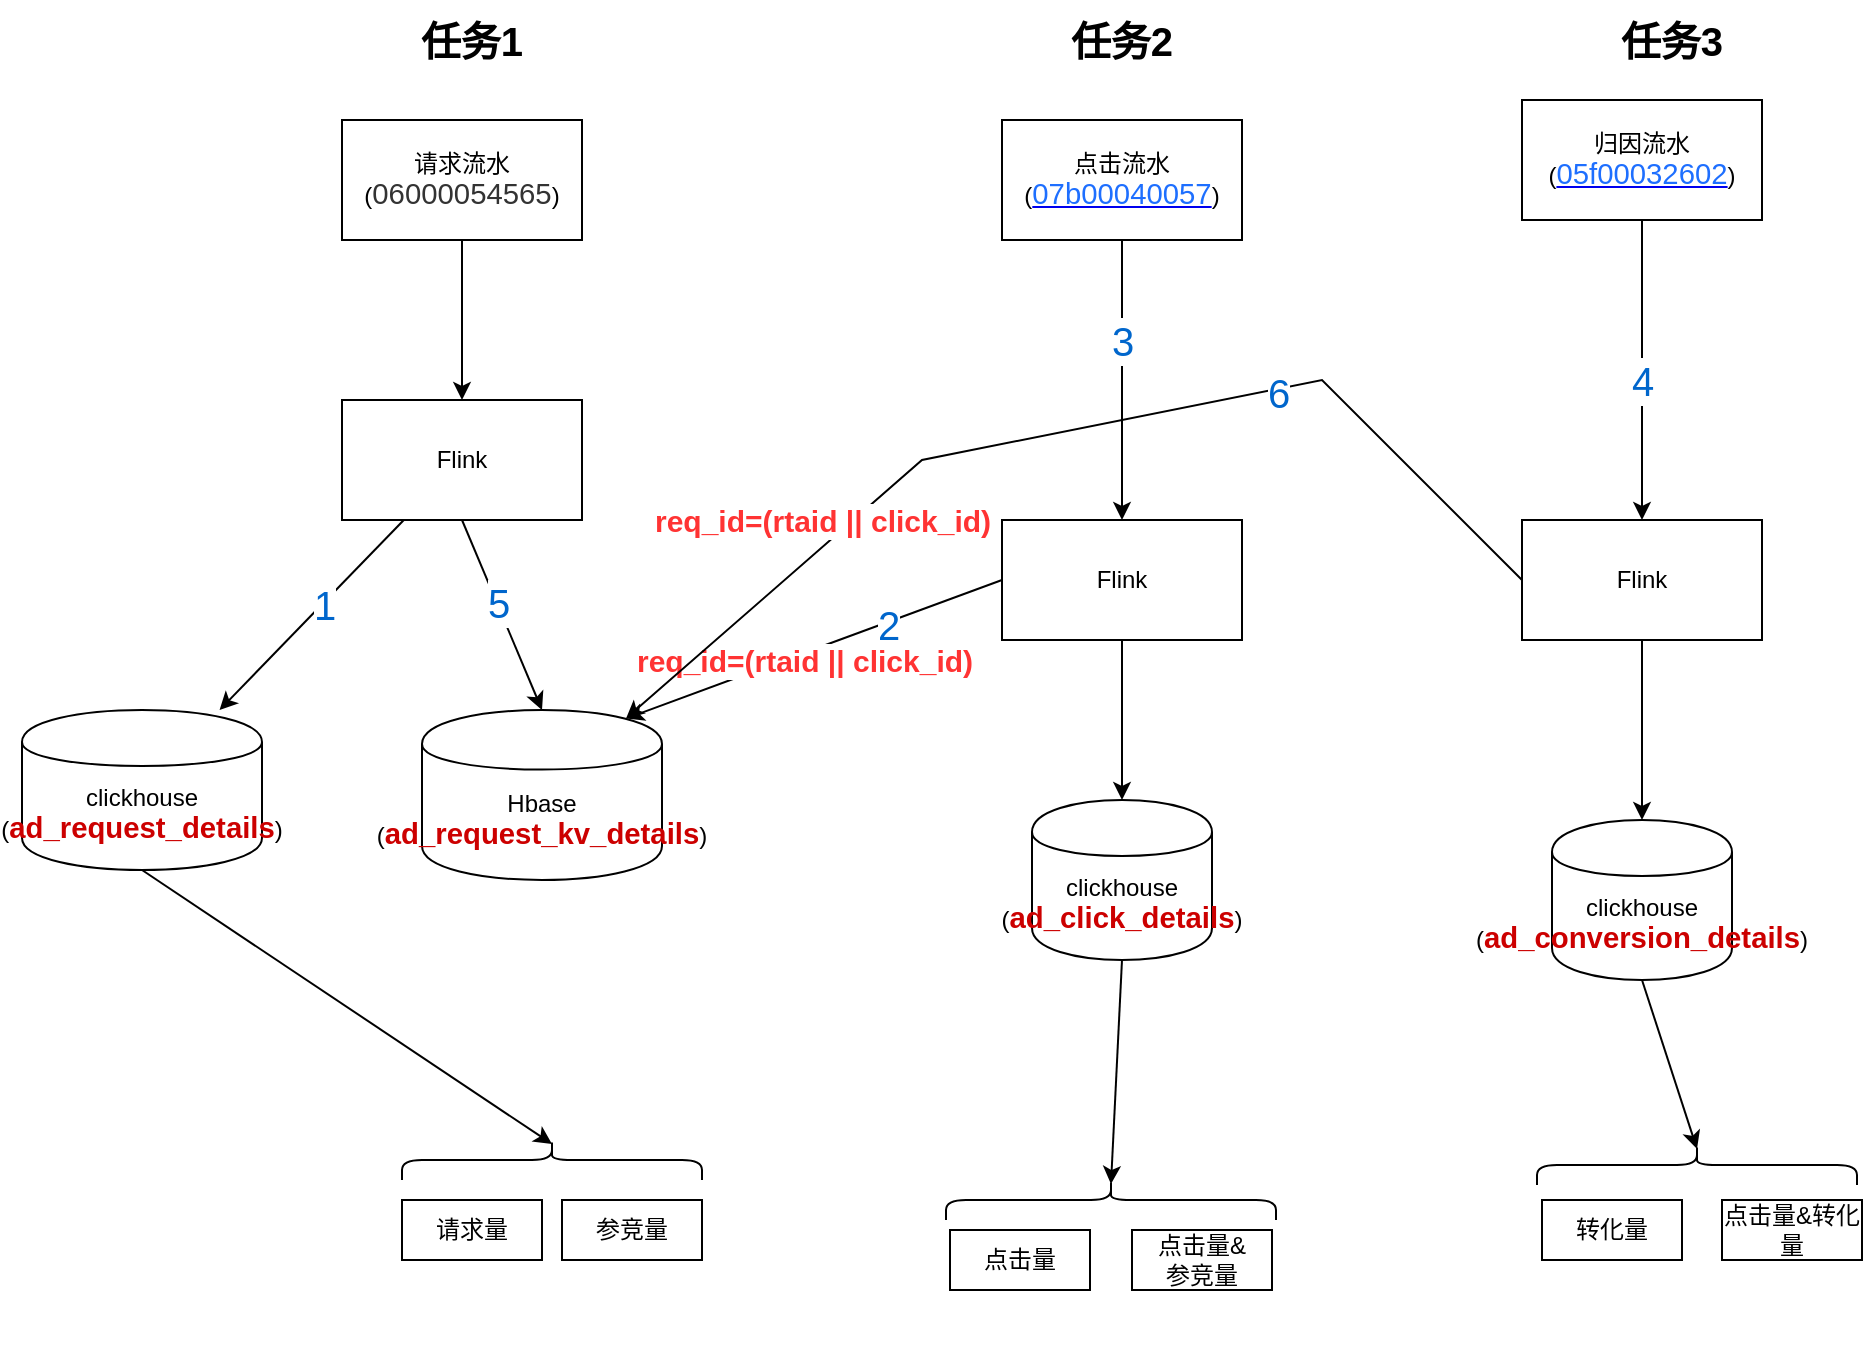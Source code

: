 <mxfile version="14.9.2" type="github">
  <diagram id="iQF0Pr7U5uNDkvqILNWq" name="Page-1">
    <mxGraphModel dx="2082" dy="811" grid="1" gridSize="10" guides="1" tooltips="1" connect="1" arrows="1" fold="1" page="1" pageScale="1" pageWidth="827" pageHeight="1169" math="0" shadow="0">
      <root>
        <mxCell id="0" />
        <mxCell id="1" parent="0" />
        <mxCell id="x6H9ynXe-cWg_2qDPyPu-1" value="&lt;b&gt;&lt;font style=&quot;font-size: 20px&quot;&gt;任务1&lt;/font&gt;&lt;/b&gt;" style="text;html=1;strokeColor=none;fillColor=none;align=center;verticalAlign=middle;whiteSpace=wrap;rounded=0;" parent="1" vertex="1">
          <mxGeometry x="110" y="110" width="130" height="40" as="geometry" />
        </mxCell>
        <mxCell id="x6H9ynXe-cWg_2qDPyPu-4" value="" style="edgeStyle=orthogonalEdgeStyle;rounded=0;orthogonalLoop=1;jettySize=auto;html=1;" parent="1" source="x6H9ynXe-cWg_2qDPyPu-2" target="x6H9ynXe-cWg_2qDPyPu-3" edge="1">
          <mxGeometry relative="1" as="geometry" />
        </mxCell>
        <mxCell id="x6H9ynXe-cWg_2qDPyPu-2" value="请求流水&lt;br&gt;(&lt;span style=&quot;background-color: transparent ; color: rgb(51 , 51 , 51) ; font-family: , &amp;#34;helvetica neue&amp;#34; , &amp;#34;helvetica&amp;#34; , &amp;#34;pingfang sc&amp;#34; , &amp;#34;microsoft yahei&amp;#34; , &amp;#34;source han sans sc&amp;#34; , &amp;#34;noto sans cjk sc&amp;#34; , &amp;#34;wenquanyi micro hei&amp;#34; , sans-serif ; font-size: 11pt ; letter-spacing: 0pt ; text-align: left&quot;&gt;06000054565&lt;/span&gt;)" style="rounded=0;whiteSpace=wrap;html=1;" parent="1" vertex="1">
          <mxGeometry x="110" y="170" width="120" height="60" as="geometry" />
        </mxCell>
        <mxCell id="x6H9ynXe-cWg_2qDPyPu-8" value="" style="rounded=0;orthogonalLoop=1;jettySize=auto;html=1;" parent="1" source="x6H9ynXe-cWg_2qDPyPu-3" target="x6H9ynXe-cWg_2qDPyPu-7" edge="1">
          <mxGeometry relative="1" as="geometry" />
        </mxCell>
        <mxCell id="x6H9ynXe-cWg_2qDPyPu-60" value="&lt;font style=&quot;font-size: 20px&quot; color=&quot;#0066cc&quot;&gt;1&lt;/font&gt;" style="edgeLabel;html=1;align=center;verticalAlign=middle;resizable=0;points=[];" parent="x6H9ynXe-cWg_2qDPyPu-8" vertex="1" connectable="0">
          <mxGeometry x="-0.133" relative="1" as="geometry">
            <mxPoint as="offset" />
          </mxGeometry>
        </mxCell>
        <mxCell id="x6H9ynXe-cWg_2qDPyPu-3" value="Flink" style="whiteSpace=wrap;html=1;rounded=0;" parent="1" vertex="1">
          <mxGeometry x="110" y="310" width="120" height="60" as="geometry" />
        </mxCell>
        <mxCell id="x6H9ynXe-cWg_2qDPyPu-7" value="clickhouse&lt;br&gt;(&lt;span style=&quot;background-color: transparent ; color: rgb(204 , 0 , 0) ; font-family: , &amp;#34;helvetica neue&amp;#34; , &amp;#34;helvetica&amp;#34; , &amp;#34;pingfang sc&amp;#34; , &amp;#34;microsoft yahei&amp;#34; , &amp;#34;source han sans sc&amp;#34; , &amp;#34;noto sans cjk sc&amp;#34; , &amp;#34;wenquanyi micro hei&amp;#34; , sans-serif ; font-size: 11pt ; font-weight: 700 ; letter-spacing: 0pt ; text-align: left&quot;&gt;ad_request_details&lt;/span&gt;)" style="shape=cylinder;whiteSpace=wrap;html=1;boundedLbl=1;backgroundOutline=1;rounded=0;" parent="1" vertex="1">
          <mxGeometry x="-50" y="465" width="120" height="80" as="geometry" />
        </mxCell>
        <mxCell id="x6H9ynXe-cWg_2qDPyPu-22" value="&lt;b&gt;&lt;font style=&quot;font-size: 20px&quot;&gt;任务2&lt;/font&gt;&lt;/b&gt;" style="text;html=1;strokeColor=none;fillColor=none;align=center;verticalAlign=middle;whiteSpace=wrap;rounded=0;" parent="1" vertex="1">
          <mxGeometry x="435" y="110" width="130" height="40" as="geometry" />
        </mxCell>
        <mxCell id="x6H9ynXe-cWg_2qDPyPu-23" value="点击流水&lt;br&gt;(&lt;a href=&quot;http://atta.pcg.com/#/dataManage/myData/attaIdDetail?attaid=07b00040057&quot; style=&quot;text-align: left&quot;&gt;&lt;span style=&quot;font-size: 11pt ; font-family: , &amp;#34;helvetica neue&amp;#34; , &amp;#34;helvetica&amp;#34; , &amp;#34;pingfang sc&amp;#34; , &amp;#34;microsoft yahei&amp;#34; , &amp;#34;source han sans sc&amp;#34; , &amp;#34;noto sans cjk sc&amp;#34; , &amp;#34;wenquanyi micro hei&amp;#34; , sans-serif ; color: rgb(30 , 111 , 255) ; background: transparent ; letter-spacing: 0pt ; vertical-align: baseline&quot;&gt;07b00040057&lt;/span&gt;&lt;/a&gt;)" style="rounded=0;whiteSpace=wrap;html=1;" parent="1" vertex="1">
          <mxGeometry x="440" y="170" width="120" height="60" as="geometry" />
        </mxCell>
        <mxCell id="x6H9ynXe-cWg_2qDPyPu-24" value="归因流水&lt;br&gt;(&lt;a href=&quot;http://atta.pcg.com/#/dataManage/myData/attaIdDetail?attaid=05f00032602&quot; style=&quot;text-align: left&quot;&gt;&lt;span style=&quot;font-size: 11pt ; font-family: , &amp;#34;helvetica neue&amp;#34; , &amp;#34;helvetica&amp;#34; , &amp;#34;pingfang sc&amp;#34; , &amp;#34;microsoft yahei&amp;#34; , &amp;#34;source han sans sc&amp;#34; , &amp;#34;noto sans cjk sc&amp;#34; , &amp;#34;wenquanyi micro hei&amp;#34; , sans-serif ; color: rgb(30 , 111 , 255) ; background: transparent ; letter-spacing: 0pt ; vertical-align: baseline&quot;&gt;05f00032602&lt;/span&gt;&lt;/a&gt;)" style="rounded=0;whiteSpace=wrap;html=1;" parent="1" vertex="1">
          <mxGeometry x="700" y="160" width="120" height="60" as="geometry" />
        </mxCell>
        <mxCell id="x6H9ynXe-cWg_2qDPyPu-33" value="" style="edgeStyle=orthogonalEdgeStyle;rounded=0;orthogonalLoop=1;jettySize=auto;html=1;" parent="1" source="x6H9ynXe-cWg_2qDPyPu-25" target="x6H9ynXe-cWg_2qDPyPu-32" edge="1">
          <mxGeometry relative="1" as="geometry" />
        </mxCell>
        <mxCell id="x6H9ynXe-cWg_2qDPyPu-25" value="Flink" style="whiteSpace=wrap;html=1;rounded=0;" parent="1" vertex="1">
          <mxGeometry x="440" y="370" width="120" height="60" as="geometry" />
        </mxCell>
        <mxCell id="x6H9ynXe-cWg_2qDPyPu-26" value="" style="edgeStyle=orthogonalEdgeStyle;rounded=0;orthogonalLoop=1;jettySize=auto;html=1;exitX=0.5;exitY=1;exitDx=0;exitDy=0;entryX=0.5;entryY=0;entryDx=0;entryDy=0;" parent="1" source="x6H9ynXe-cWg_2qDPyPu-23" target="x6H9ynXe-cWg_2qDPyPu-25" edge="1">
          <mxGeometry relative="1" as="geometry">
            <mxPoint x="180" y="240" as="sourcePoint" />
            <mxPoint x="180" y="320" as="targetPoint" />
          </mxGeometry>
        </mxCell>
        <mxCell id="x6H9ynXe-cWg_2qDPyPu-63" value="&lt;font style=&quot;font-size: 20px&quot; color=&quot;#0066cc&quot;&gt;3&lt;/font&gt;" style="edgeLabel;html=1;align=center;verticalAlign=middle;resizable=0;points=[];" parent="x6H9ynXe-cWg_2qDPyPu-26" vertex="1" connectable="0">
          <mxGeometry x="-0.735" y="-3" relative="1" as="geometry">
            <mxPoint x="3" y="31" as="offset" />
          </mxGeometry>
        </mxCell>
        <mxCell id="x6H9ynXe-cWg_2qDPyPu-27" value="" style="edgeStyle=orthogonalEdgeStyle;rounded=0;orthogonalLoop=1;jettySize=auto;html=1;exitX=0.5;exitY=1;exitDx=0;exitDy=0;" parent="1" source="x6H9ynXe-cWg_2qDPyPu-24" edge="1">
          <mxGeometry relative="1" as="geometry">
            <mxPoint x="424" y="240" as="sourcePoint" />
            <mxPoint x="760" y="370" as="targetPoint" />
          </mxGeometry>
        </mxCell>
        <mxCell id="x6H9ynXe-cWg_2qDPyPu-64" value="&lt;font style=&quot;font-size: 20px&quot; color=&quot;#0066cc&quot;&gt;4&lt;/font&gt;" style="edgeLabel;html=1;align=center;verticalAlign=middle;resizable=0;points=[];" parent="x6H9ynXe-cWg_2qDPyPu-27" vertex="1" connectable="0">
          <mxGeometry x="-0.748" y="-3" relative="1" as="geometry">
            <mxPoint x="3" y="61" as="offset" />
          </mxGeometry>
        </mxCell>
        <mxCell id="x6H9ynXe-cWg_2qDPyPu-29" value="" style="rounded=0;orthogonalLoop=1;jettySize=auto;html=1;exitX=0;exitY=0.5;exitDx=0;exitDy=0;entryX=0.85;entryY=0.05;entryDx=0;entryDy=0;entryPerimeter=0;" parent="1" source="x6H9ynXe-cWg_2qDPyPu-25" target="COIN9U5ztWVn_gZxnjqg-1" edge="1">
          <mxGeometry relative="1" as="geometry">
            <mxPoint x="430" y="390" as="sourcePoint" />
            <mxPoint x="180" y="470" as="targetPoint" />
          </mxGeometry>
        </mxCell>
        <mxCell id="x6H9ynXe-cWg_2qDPyPu-30" value="&lt;b&gt;&lt;font style=&quot;font-size: 15px&quot; color=&quot;#ff3333&quot;&gt;req_id=(rtaid || click_id)&lt;/font&gt;&lt;/b&gt;" style="edgeLabel;html=1;align=center;verticalAlign=middle;resizable=0;points=[];" parent="x6H9ynXe-cWg_2qDPyPu-29" vertex="1" connectable="0">
          <mxGeometry x="0.041" y="-2" relative="1" as="geometry">
            <mxPoint y="6" as="offset" />
          </mxGeometry>
        </mxCell>
        <mxCell id="x6H9ynXe-cWg_2qDPyPu-61" value="&lt;font style=&quot;font-size: 20px&quot;&gt;&lt;font color=&quot;#0066cc&quot;&gt;2&lt;/font&gt;&lt;br&gt;&lt;/font&gt;" style="edgeLabel;html=1;align=center;verticalAlign=middle;resizable=0;points=[];" parent="x6H9ynXe-cWg_2qDPyPu-29" vertex="1" connectable="0">
          <mxGeometry x="-0.392" y="1" relative="1" as="geometry">
            <mxPoint as="offset" />
          </mxGeometry>
        </mxCell>
        <mxCell id="x6H9ynXe-cWg_2qDPyPu-32" value="clickhouse&lt;br&gt;&lt;div style=&quot;text-align: left&quot;&gt;&lt;span&gt;(&lt;/span&gt;&lt;span style=&quot;background-color: transparent ; color: rgb(204 , 0 , 0) ; font-family: , &amp;#34;helvetica neue&amp;#34; , &amp;#34;helvetica&amp;#34; , &amp;#34;pingfang sc&amp;#34; , &amp;#34;microsoft yahei&amp;#34; , &amp;#34;source han sans sc&amp;#34; , &amp;#34;noto sans cjk sc&amp;#34; , &amp;#34;wenquanyi micro hei&amp;#34; , sans-serif ; font-size: 11pt ; font-weight: 700 ; letter-spacing: 0pt&quot;&gt;ad_click_details&lt;/span&gt;&lt;span&gt;)&lt;/span&gt;&lt;/div&gt;" style="shape=cylinder;whiteSpace=wrap;html=1;boundedLbl=1;backgroundOutline=1;rounded=0;" parent="1" vertex="1">
          <mxGeometry x="455" y="510" width="90" height="80" as="geometry" />
        </mxCell>
        <mxCell id="x6H9ynXe-cWg_2qDPyPu-56" value="" style="group" parent="1" vertex="1" connectable="0">
          <mxGeometry x="140" y="680" width="150" height="60" as="geometry" />
        </mxCell>
        <mxCell id="x6H9ynXe-cWg_2qDPyPu-47" value="请求量" style="rounded=0;whiteSpace=wrap;html=1;" parent="x6H9ynXe-cWg_2qDPyPu-56" vertex="1">
          <mxGeometry y="30" width="70" height="30" as="geometry" />
        </mxCell>
        <mxCell id="x6H9ynXe-cWg_2qDPyPu-48" value="参竞量" style="rounded=0;whiteSpace=wrap;html=1;" parent="x6H9ynXe-cWg_2qDPyPu-56" vertex="1">
          <mxGeometry x="80" y="30" width="70" height="30" as="geometry" />
        </mxCell>
        <mxCell id="x6H9ynXe-cWg_2qDPyPu-54" value="" style="shape=curlyBracket;whiteSpace=wrap;html=1;rounded=1;flipH=1;rotation=-90;" parent="x6H9ynXe-cWg_2qDPyPu-56" vertex="1">
          <mxGeometry x="65" y="-65" width="20" height="150" as="geometry" />
        </mxCell>
        <mxCell id="x6H9ynXe-cWg_2qDPyPu-57" value="" style="group" parent="1" vertex="1" connectable="0">
          <mxGeometry x="340" y="695" width="341" height="97.5" as="geometry" />
        </mxCell>
        <mxCell id="COIN9U5ztWVn_gZxnjqg-11" value="" style="group" vertex="1" connectable="0" parent="x6H9ynXe-cWg_2qDPyPu-57">
          <mxGeometry x="74" y="30" width="161" height="30" as="geometry" />
        </mxCell>
        <mxCell id="x6H9ynXe-cWg_2qDPyPu-50" value="点击量" style="rounded=0;whiteSpace=wrap;html=1;" parent="COIN9U5ztWVn_gZxnjqg-11" vertex="1">
          <mxGeometry width="70" height="30" as="geometry" />
        </mxCell>
        <mxCell id="x6H9ynXe-cWg_2qDPyPu-51" value="点击量&amp;amp;&lt;br&gt;参竞量" style="rounded=0;whiteSpace=wrap;html=1;" parent="COIN9U5ztWVn_gZxnjqg-11" vertex="1">
          <mxGeometry x="91" width="70" height="30" as="geometry" />
        </mxCell>
        <mxCell id="COIN9U5ztWVn_gZxnjqg-7" value="" style="shape=curlyBracket;whiteSpace=wrap;html=1;rounded=1;flipH=1;rotation=-90;" vertex="1" parent="x6H9ynXe-cWg_2qDPyPu-57">
          <mxGeometry x="144.5" y="-67.5" width="20" height="165" as="geometry" />
        </mxCell>
        <mxCell id="x6H9ynXe-cWg_2qDPyPu-58" value="" style="rounded=0;orthogonalLoop=1;jettySize=auto;html=1;entryX=0.1;entryY=0.5;entryDx=0;entryDy=0;entryPerimeter=0;exitX=0.5;exitY=1;exitDx=0;exitDy=0;" parent="1" source="x6H9ynXe-cWg_2qDPyPu-7" target="x6H9ynXe-cWg_2qDPyPu-54" edge="1">
          <mxGeometry relative="1" as="geometry">
            <mxPoint x="180" y="380" as="sourcePoint" />
            <mxPoint x="180" y="470" as="targetPoint" />
          </mxGeometry>
        </mxCell>
        <mxCell id="x6H9ynXe-cWg_2qDPyPu-59" value="" style="rounded=0;orthogonalLoop=1;jettySize=auto;html=1;entryX=0.1;entryY=0.5;entryDx=0;entryDy=0;entryPerimeter=0;exitX=0.5;exitY=1;exitDx=0;exitDy=0;" parent="1" source="x6H9ynXe-cWg_2qDPyPu-32" target="COIN9U5ztWVn_gZxnjqg-7" edge="1">
          <mxGeometry relative="1" as="geometry">
            <mxPoint x="180" y="550" as="sourcePoint" />
            <mxPoint x="508.75" y="697" as="targetPoint" />
          </mxGeometry>
        </mxCell>
        <mxCell id="COIN9U5ztWVn_gZxnjqg-1" value="Hbase&lt;br&gt;(&lt;span style=&quot;color: rgb(204 , 0 , 0) ; font-size: 14.667px ; font-weight: 700 ; text-align: left&quot;&gt;ad_request_kv_details&lt;/span&gt;)" style="shape=cylinder;whiteSpace=wrap;html=1;boundedLbl=1;backgroundOutline=1;rounded=0;" vertex="1" parent="1">
          <mxGeometry x="150" y="465" width="120" height="85" as="geometry" />
        </mxCell>
        <mxCell id="COIN9U5ztWVn_gZxnjqg-2" value="" style="rounded=0;orthogonalLoop=1;jettySize=auto;html=1;exitX=0.5;exitY=1;exitDx=0;exitDy=0;entryX=0.5;entryY=0;entryDx=0;entryDy=0;" edge="1" parent="1" source="x6H9ynXe-cWg_2qDPyPu-3" target="COIN9U5ztWVn_gZxnjqg-1">
          <mxGeometry relative="1" as="geometry">
            <mxPoint x="180" y="380" as="sourcePoint" />
            <mxPoint x="180" y="470" as="targetPoint" />
          </mxGeometry>
        </mxCell>
        <mxCell id="COIN9U5ztWVn_gZxnjqg-3" value="&lt;font style=&quot;font-size: 20px&quot; color=&quot;#0066cc&quot;&gt;5&lt;/font&gt;" style="edgeLabel;html=1;align=center;verticalAlign=middle;resizable=0;points=[];" vertex="1" connectable="0" parent="COIN9U5ztWVn_gZxnjqg-2">
          <mxGeometry x="-0.133" relative="1" as="geometry">
            <mxPoint as="offset" />
          </mxGeometry>
        </mxCell>
        <mxCell id="COIN9U5ztWVn_gZxnjqg-4" value="&lt;span style=&quot;font-size: 20px&quot;&gt;&lt;b&gt;任务3&lt;/b&gt;&lt;/span&gt;" style="text;html=1;strokeColor=none;fillColor=none;align=center;verticalAlign=middle;whiteSpace=wrap;rounded=0;" vertex="1" parent="1">
          <mxGeometry x="710" y="110" width="130" height="40" as="geometry" />
        </mxCell>
        <mxCell id="COIN9U5ztWVn_gZxnjqg-5" value="Flink" style="whiteSpace=wrap;html=1;rounded=0;" vertex="1" parent="1">
          <mxGeometry x="700" y="370" width="120" height="60" as="geometry" />
        </mxCell>
        <mxCell id="COIN9U5ztWVn_gZxnjqg-6" value="clickhouse&lt;br&gt;&lt;div style=&quot;text-align: left&quot;&gt;&lt;span&gt;(&lt;/span&gt;&lt;span style=&quot;background-color: transparent ; color: rgb(204 , 0 , 0) ; font-family: , &amp;#34;helvetica neue&amp;#34; , &amp;#34;helvetica&amp;#34; , &amp;#34;pingfang sc&amp;#34; , &amp;#34;microsoft yahei&amp;#34; , &amp;#34;source han sans sc&amp;#34; , &amp;#34;noto sans cjk sc&amp;#34; , &amp;#34;wenquanyi micro hei&amp;#34; , sans-serif ; font-size: 11pt ; font-weight: 700 ; letter-spacing: 0pt&quot;&gt;ad_conversion_details&lt;/span&gt;&lt;span&gt;)&lt;/span&gt;&lt;/div&gt;" style="shape=cylinder;whiteSpace=wrap;html=1;boundedLbl=1;backgroundOutline=1;rounded=0;" vertex="1" parent="1">
          <mxGeometry x="715" y="520" width="90" height="80" as="geometry" />
        </mxCell>
        <mxCell id="x6H9ynXe-cWg_2qDPyPu-52" value="转化量" style="rounded=0;whiteSpace=wrap;html=1;" parent="1" vertex="1">
          <mxGeometry x="710" y="710" width="70" height="30" as="geometry" />
        </mxCell>
        <mxCell id="x6H9ynXe-cWg_2qDPyPu-53" value="点击量&amp;amp;转化量" style="rounded=0;whiteSpace=wrap;html=1;" parent="1" vertex="1">
          <mxGeometry x="800" y="710" width="70" height="30" as="geometry" />
        </mxCell>
        <mxCell id="COIN9U5ztWVn_gZxnjqg-8" value="" style="shape=curlyBracket;whiteSpace=wrap;html=1;rounded=1;flipH=1;rotation=-90;" vertex="1" parent="1">
          <mxGeometry x="777.5" y="612.5" width="20" height="160" as="geometry" />
        </mxCell>
        <mxCell id="COIN9U5ztWVn_gZxnjqg-9" value="" style="rounded=0;orthogonalLoop=1;jettySize=auto;html=1;entryX=0.1;entryY=0.5;entryDx=0;entryDy=0;entryPerimeter=0;exitX=0.5;exitY=1;exitDx=0;exitDy=0;" edge="1" parent="1" source="COIN9U5ztWVn_gZxnjqg-6" target="COIN9U5ztWVn_gZxnjqg-8">
          <mxGeometry relative="1" as="geometry">
            <mxPoint x="510" y="600" as="sourcePoint" />
            <mxPoint x="431.5" y="712" as="targetPoint" />
          </mxGeometry>
        </mxCell>
        <mxCell id="COIN9U5ztWVn_gZxnjqg-10" value="" style="rounded=0;orthogonalLoop=1;jettySize=auto;html=1;exitX=0.5;exitY=1;exitDx=0;exitDy=0;" edge="1" parent="1" source="COIN9U5ztWVn_gZxnjqg-5">
          <mxGeometry relative="1" as="geometry">
            <mxPoint x="770" y="610" as="sourcePoint" />
            <mxPoint x="760" y="520" as="targetPoint" />
          </mxGeometry>
        </mxCell>
        <mxCell id="COIN9U5ztWVn_gZxnjqg-12" value="" style="rounded=0;orthogonalLoop=1;jettySize=auto;html=1;exitX=0;exitY=0.5;exitDx=0;exitDy=0;entryX=0.85;entryY=0.05;entryDx=0;entryDy=0;entryPerimeter=0;" edge="1" parent="1" source="COIN9U5ztWVn_gZxnjqg-5" target="COIN9U5ztWVn_gZxnjqg-1">
          <mxGeometry relative="1" as="geometry">
            <mxPoint x="450" y="410" as="sourcePoint" />
            <mxPoint x="262" y="479.25" as="targetPoint" />
            <Array as="points">
              <mxPoint x="600" y="300" />
              <mxPoint x="400" y="340" />
            </Array>
          </mxGeometry>
        </mxCell>
        <mxCell id="COIN9U5ztWVn_gZxnjqg-13" value="&lt;b&gt;&lt;font style=&quot;font-size: 15px&quot; color=&quot;#ff3333&quot;&gt;req_id=(rtaid || click_id)&lt;/font&gt;&lt;/b&gt;" style="edgeLabel;html=1;align=center;verticalAlign=middle;resizable=0;points=[];" vertex="1" connectable="0" parent="COIN9U5ztWVn_gZxnjqg-12">
          <mxGeometry x="0.041" y="-2" relative="1" as="geometry">
            <mxPoint x="-112" y="44" as="offset" />
          </mxGeometry>
        </mxCell>
        <mxCell id="COIN9U5ztWVn_gZxnjqg-14" value="&lt;font style=&quot;font-size: 20px&quot;&gt;&lt;font color=&quot;#0066cc&quot;&gt;6&lt;/font&gt;&lt;br&gt;&lt;/font&gt;" style="edgeLabel;html=1;align=center;verticalAlign=middle;resizable=0;points=[];" vertex="1" connectable="0" parent="COIN9U5ztWVn_gZxnjqg-12">
          <mxGeometry x="-0.392" y="1" relative="1" as="geometry">
            <mxPoint as="offset" />
          </mxGeometry>
        </mxCell>
      </root>
    </mxGraphModel>
  </diagram>
</mxfile>
